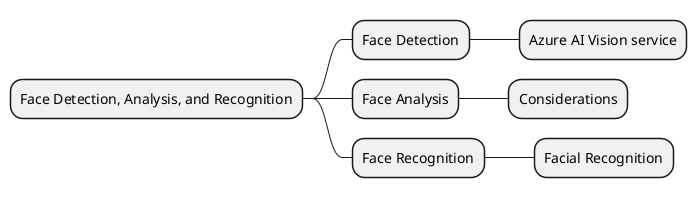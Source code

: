 @startmindmap
* Face Detection, Analysis, and Recognition
** Face Detection
*** Azure AI Vision service
** Face Analysis
*** Considerations
** Face Recognition
*** Facial Recognition
@endmindmap